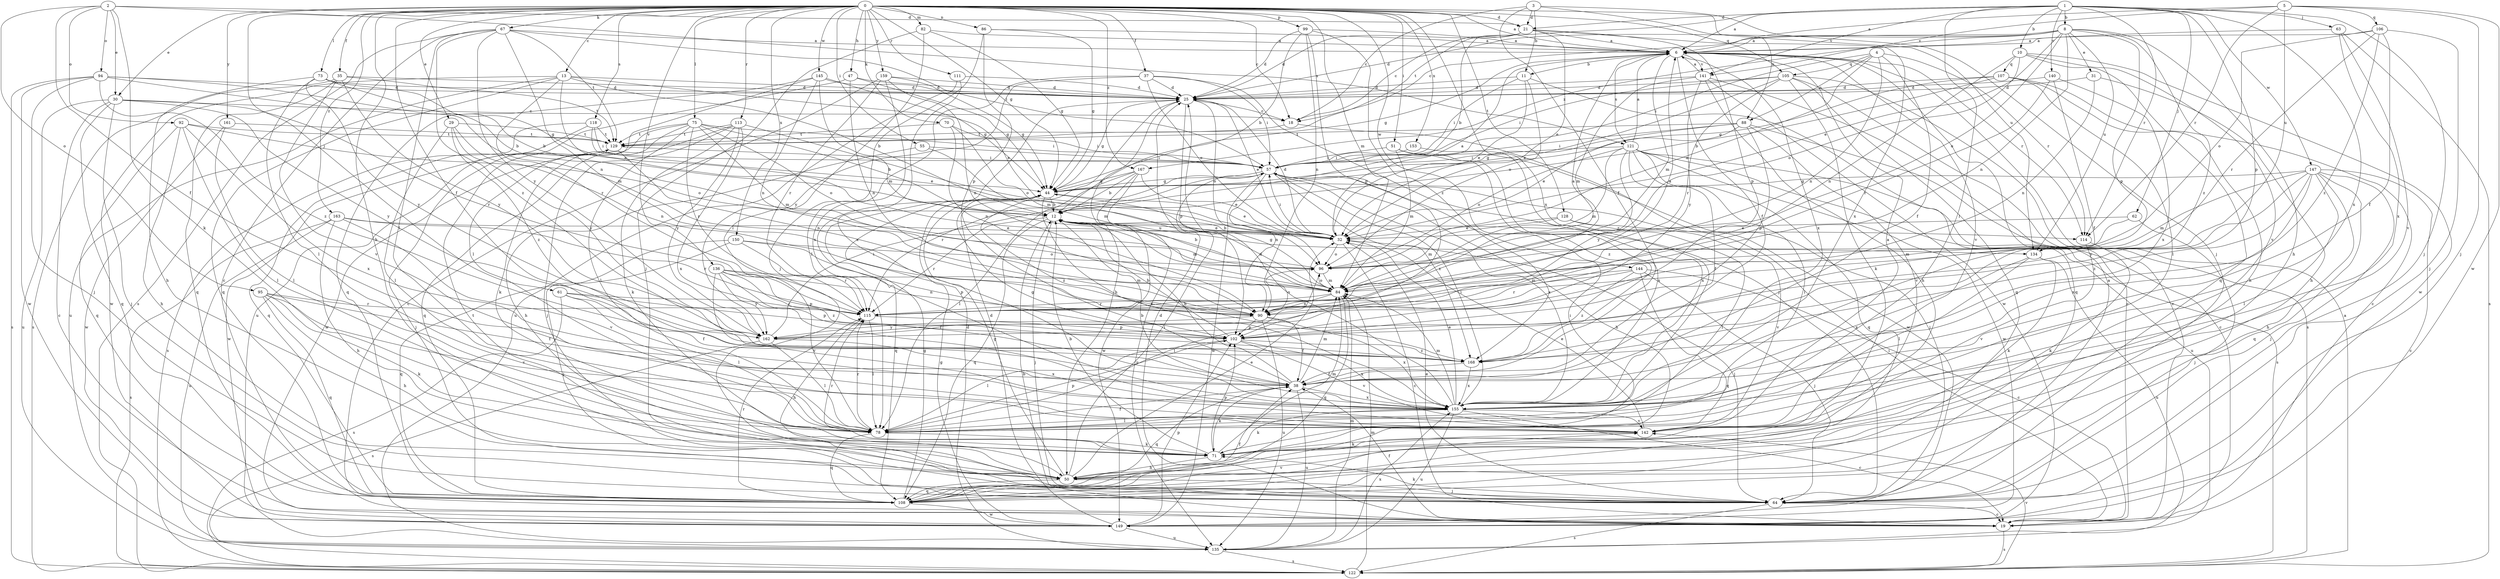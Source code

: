 strict digraph  {
0;
1;
2;
3;
4;
5;
6;
8;
10;
11;
12;
13;
18;
19;
21;
25;
29;
30;
31;
32;
35;
37;
38;
44;
47;
50;
51;
55;
57;
61;
62;
63;
64;
67;
70;
71;
73;
75;
78;
82;
84;
86;
88;
90;
92;
94;
95;
96;
99;
102;
105;
106;
107;
108;
111;
113;
114;
115;
118;
121;
122;
128;
129;
134;
135;
136;
140;
141;
142;
144;
145;
147;
149;
150;
153;
155;
159;
161;
162;
163;
167;
168;
0 -> 6  [label=a];
0 -> 13  [label=c];
0 -> 18  [label=c];
0 -> 21  [label=d];
0 -> 29  [label=e];
0 -> 30  [label=e];
0 -> 35  [label=f];
0 -> 37  [label=f];
0 -> 38  [label=f];
0 -> 44  [label=g];
0 -> 47  [label=h];
0 -> 50  [label=h];
0 -> 51  [label=i];
0 -> 55  [label=i];
0 -> 61  [label=j];
0 -> 67  [label=k];
0 -> 70  [label=k];
0 -> 73  [label=l];
0 -> 75  [label=l];
0 -> 82  [label=m];
0 -> 84  [label=m];
0 -> 86  [label=n];
0 -> 99  [label=p];
0 -> 105  [label=q];
0 -> 111  [label=r];
0 -> 113  [label=r];
0 -> 118  [label=s];
0 -> 128  [label=t];
0 -> 134  [label=u];
0 -> 136  [label=v];
0 -> 144  [label=w];
0 -> 145  [label=w];
0 -> 150  [label=x];
0 -> 153  [label=x];
0 -> 155  [label=x];
0 -> 159  [label=y];
0 -> 161  [label=y];
0 -> 163  [label=z];
0 -> 167  [label=z];
1 -> 6  [label=a];
1 -> 8  [label=b];
1 -> 10  [label=b];
1 -> 21  [label=d];
1 -> 62  [label=j];
1 -> 63  [label=j];
1 -> 64  [label=j];
1 -> 78  [label=l];
1 -> 102  [label=p];
1 -> 114  [label=r];
1 -> 129  [label=t];
1 -> 140  [label=v];
1 -> 141  [label=v];
1 -> 147  [label=w];
1 -> 155  [label=x];
2 -> 21  [label=d];
2 -> 30  [label=e];
2 -> 38  [label=f];
2 -> 71  [label=k];
2 -> 92  [label=o];
2 -> 94  [label=o];
2 -> 95  [label=o];
2 -> 121  [label=s];
3 -> 11  [label=b];
3 -> 18  [label=c];
3 -> 21  [label=d];
3 -> 38  [label=f];
3 -> 64  [label=j];
3 -> 88  [label=n];
4 -> 38  [label=f];
4 -> 57  [label=i];
4 -> 88  [label=n];
4 -> 90  [label=n];
4 -> 96  [label=o];
4 -> 105  [label=q];
4 -> 114  [label=r];
5 -> 6  [label=a];
5 -> 64  [label=j];
5 -> 106  [label=q];
5 -> 114  [label=r];
5 -> 134  [label=u];
5 -> 141  [label=v];
5 -> 149  [label=w];
6 -> 11  [label=b];
6 -> 38  [label=f];
6 -> 44  [label=g];
6 -> 84  [label=m];
6 -> 114  [label=r];
6 -> 121  [label=s];
6 -> 141  [label=v];
6 -> 142  [label=v];
6 -> 155  [label=x];
8 -> 6  [label=a];
8 -> 18  [label=c];
8 -> 25  [label=d];
8 -> 31  [label=e];
8 -> 32  [label=e];
8 -> 50  [label=h];
8 -> 90  [label=n];
8 -> 96  [label=o];
8 -> 102  [label=p];
8 -> 134  [label=u];
8 -> 167  [label=z];
8 -> 168  [label=z];
10 -> 90  [label=n];
10 -> 96  [label=o];
10 -> 107  [label=q];
10 -> 108  [label=q];
10 -> 142  [label=v];
10 -> 149  [label=w];
11 -> 25  [label=d];
11 -> 32  [label=e];
11 -> 57  [label=i];
11 -> 96  [label=o];
11 -> 108  [label=q];
12 -> 32  [label=e];
12 -> 64  [label=j];
12 -> 84  [label=m];
12 -> 108  [label=q];
12 -> 114  [label=r];
12 -> 115  [label=r];
12 -> 134  [label=u];
13 -> 12  [label=b];
13 -> 25  [label=d];
13 -> 32  [label=e];
13 -> 44  [label=g];
13 -> 108  [label=q];
13 -> 115  [label=r];
13 -> 135  [label=u];
13 -> 149  [label=w];
18 -> 129  [label=t];
18 -> 149  [label=w];
19 -> 12  [label=b];
19 -> 25  [label=d];
19 -> 38  [label=f];
19 -> 57  [label=i];
19 -> 122  [label=s];
21 -> 6  [label=a];
21 -> 12  [label=b];
21 -> 18  [label=c];
21 -> 25  [label=d];
21 -> 32  [label=e];
21 -> 102  [label=p];
21 -> 155  [label=x];
25 -> 18  [label=c];
25 -> 32  [label=e];
25 -> 44  [label=g];
25 -> 50  [label=h];
25 -> 96  [label=o];
25 -> 102  [label=p];
29 -> 78  [label=l];
29 -> 90  [label=n];
29 -> 129  [label=t];
29 -> 162  [label=y];
29 -> 168  [label=z];
30 -> 18  [label=c];
30 -> 19  [label=c];
30 -> 64  [label=j];
30 -> 108  [label=q];
30 -> 115  [label=r];
30 -> 135  [label=u];
30 -> 162  [label=y];
31 -> 25  [label=d];
31 -> 50  [label=h];
31 -> 90  [label=n];
32 -> 6  [label=a];
32 -> 12  [label=b];
32 -> 19  [label=c];
32 -> 25  [label=d];
32 -> 57  [label=i];
32 -> 64  [label=j];
32 -> 96  [label=o];
35 -> 25  [label=d];
35 -> 108  [label=q];
35 -> 122  [label=s];
35 -> 129  [label=t];
35 -> 142  [label=v];
35 -> 162  [label=y];
37 -> 25  [label=d];
37 -> 32  [label=e];
37 -> 57  [label=i];
37 -> 64  [label=j];
37 -> 78  [label=l];
37 -> 162  [label=y];
38 -> 12  [label=b];
38 -> 44  [label=g];
38 -> 71  [label=k];
38 -> 84  [label=m];
38 -> 108  [label=q];
38 -> 135  [label=u];
38 -> 155  [label=x];
44 -> 12  [label=b];
44 -> 32  [label=e];
44 -> 108  [label=q];
44 -> 155  [label=x];
44 -> 168  [label=z];
47 -> 25  [label=d];
47 -> 44  [label=g];
47 -> 90  [label=n];
47 -> 135  [label=u];
50 -> 32  [label=e];
50 -> 44  [label=g];
50 -> 57  [label=i];
50 -> 64  [label=j];
50 -> 108  [label=q];
50 -> 129  [label=t];
51 -> 57  [label=i];
51 -> 64  [label=j];
51 -> 84  [label=m];
51 -> 155  [label=x];
51 -> 168  [label=z];
55 -> 50  [label=h];
55 -> 57  [label=i];
55 -> 84  [label=m];
57 -> 44  [label=g];
57 -> 50  [label=h];
57 -> 90  [label=n];
57 -> 115  [label=r];
57 -> 149  [label=w];
57 -> 155  [label=x];
57 -> 168  [label=z];
61 -> 38  [label=f];
61 -> 78  [label=l];
61 -> 102  [label=p];
61 -> 115  [label=r];
61 -> 122  [label=s];
62 -> 32  [label=e];
62 -> 64  [label=j];
62 -> 84  [label=m];
63 -> 6  [label=a];
63 -> 122  [label=s];
63 -> 142  [label=v];
63 -> 155  [label=x];
64 -> 6  [label=a];
64 -> 19  [label=c];
64 -> 32  [label=e];
64 -> 71  [label=k];
64 -> 122  [label=s];
67 -> 6  [label=a];
67 -> 19  [label=c];
67 -> 57  [label=i];
67 -> 78  [label=l];
67 -> 90  [label=n];
67 -> 122  [label=s];
67 -> 129  [label=t];
67 -> 162  [label=y];
67 -> 168  [label=z];
70 -> 57  [label=i];
70 -> 84  [label=m];
70 -> 90  [label=n];
70 -> 129  [label=t];
71 -> 12  [label=b];
71 -> 50  [label=h];
71 -> 57  [label=i];
71 -> 84  [label=m];
71 -> 102  [label=p];
71 -> 115  [label=r];
73 -> 12  [label=b];
73 -> 25  [label=d];
73 -> 44  [label=g];
73 -> 50  [label=h];
73 -> 78  [label=l];
73 -> 162  [label=y];
75 -> 12  [label=b];
75 -> 57  [label=i];
75 -> 71  [label=k];
75 -> 78  [label=l];
75 -> 84  [label=m];
75 -> 96  [label=o];
75 -> 115  [label=r];
75 -> 129  [label=t];
75 -> 149  [label=w];
78 -> 38  [label=f];
78 -> 71  [label=k];
78 -> 102  [label=p];
78 -> 108  [label=q];
78 -> 115  [label=r];
82 -> 6  [label=a];
82 -> 44  [label=g];
82 -> 64  [label=j];
82 -> 78  [label=l];
84 -> 44  [label=g];
84 -> 90  [label=n];
84 -> 96  [label=o];
84 -> 108  [label=q];
84 -> 115  [label=r];
86 -> 6  [label=a];
86 -> 44  [label=g];
86 -> 64  [label=j];
86 -> 102  [label=p];
88 -> 19  [label=c];
88 -> 32  [label=e];
88 -> 44  [label=g];
88 -> 57  [label=i];
88 -> 102  [label=p];
88 -> 129  [label=t];
88 -> 142  [label=v];
90 -> 6  [label=a];
90 -> 38  [label=f];
90 -> 96  [label=o];
90 -> 102  [label=p];
90 -> 135  [label=u];
90 -> 155  [label=x];
90 -> 162  [label=y];
92 -> 50  [label=h];
92 -> 78  [label=l];
92 -> 96  [label=o];
92 -> 108  [label=q];
92 -> 129  [label=t];
92 -> 155  [label=x];
94 -> 12  [label=b];
94 -> 25  [label=d];
94 -> 64  [label=j];
94 -> 84  [label=m];
94 -> 122  [label=s];
94 -> 149  [label=w];
94 -> 168  [label=z];
95 -> 38  [label=f];
95 -> 50  [label=h];
95 -> 71  [label=k];
95 -> 108  [label=q];
95 -> 115  [label=r];
95 -> 142  [label=v];
96 -> 12  [label=b];
96 -> 78  [label=l];
96 -> 84  [label=m];
99 -> 6  [label=a];
99 -> 12  [label=b];
99 -> 25  [label=d];
99 -> 90  [label=n];
99 -> 102  [label=p];
99 -> 168  [label=z];
102 -> 12  [label=b];
102 -> 78  [label=l];
102 -> 142  [label=v];
102 -> 155  [label=x];
102 -> 168  [label=z];
105 -> 19  [label=c];
105 -> 25  [label=d];
105 -> 32  [label=e];
105 -> 57  [label=i];
105 -> 71  [label=k];
105 -> 108  [label=q];
105 -> 115  [label=r];
105 -> 122  [label=s];
106 -> 6  [label=a];
106 -> 38  [label=f];
106 -> 64  [label=j];
106 -> 96  [label=o];
106 -> 115  [label=r];
106 -> 168  [label=z];
107 -> 12  [label=b];
107 -> 19  [label=c];
107 -> 25  [label=d];
107 -> 44  [label=g];
107 -> 50  [label=h];
107 -> 78  [label=l];
108 -> 38  [label=f];
108 -> 44  [label=g];
108 -> 115  [label=r];
108 -> 142  [label=v];
108 -> 149  [label=w];
111 -> 25  [label=d];
111 -> 135  [label=u];
111 -> 155  [label=x];
113 -> 64  [label=j];
113 -> 71  [label=k];
113 -> 96  [label=o];
113 -> 108  [label=q];
113 -> 129  [label=t];
113 -> 155  [label=x];
113 -> 162  [label=y];
114 -> 71  [label=k];
114 -> 142  [label=v];
115 -> 6  [label=a];
115 -> 50  [label=h];
115 -> 78  [label=l];
115 -> 102  [label=p];
118 -> 32  [label=e];
118 -> 57  [label=i];
118 -> 108  [label=q];
118 -> 122  [label=s];
118 -> 129  [label=t];
121 -> 6  [label=a];
121 -> 38  [label=f];
121 -> 57  [label=i];
121 -> 78  [label=l];
121 -> 84  [label=m];
121 -> 96  [label=o];
121 -> 108  [label=q];
121 -> 122  [label=s];
121 -> 135  [label=u];
121 -> 149  [label=w];
121 -> 162  [label=y];
122 -> 6  [label=a];
122 -> 84  [label=m];
122 -> 142  [label=v];
128 -> 32  [label=e];
128 -> 78  [label=l];
128 -> 84  [label=m];
128 -> 142  [label=v];
129 -> 57  [label=i];
129 -> 64  [label=j];
129 -> 90  [label=n];
129 -> 149  [label=w];
134 -> 71  [label=k];
134 -> 78  [label=l];
134 -> 135  [label=u];
134 -> 155  [label=x];
135 -> 25  [label=d];
135 -> 84  [label=m];
135 -> 122  [label=s];
135 -> 155  [label=x];
136 -> 38  [label=f];
136 -> 84  [label=m];
136 -> 90  [label=n];
136 -> 102  [label=p];
136 -> 142  [label=v];
136 -> 162  [label=y];
136 -> 168  [label=z];
140 -> 25  [label=d];
140 -> 38  [label=f];
140 -> 115  [label=r];
140 -> 155  [label=x];
141 -> 6  [label=a];
141 -> 19  [label=c];
141 -> 25  [label=d];
141 -> 50  [label=h];
141 -> 84  [label=m];
141 -> 149  [label=w];
141 -> 162  [label=y];
142 -> 6  [label=a];
142 -> 32  [label=e];
142 -> 71  [label=k];
144 -> 19  [label=c];
144 -> 64  [label=j];
144 -> 84  [label=m];
144 -> 108  [label=q];
144 -> 115  [label=r];
144 -> 168  [label=z];
145 -> 25  [label=d];
145 -> 32  [label=e];
145 -> 78  [label=l];
145 -> 84  [label=m];
145 -> 90  [label=n];
145 -> 108  [label=q];
147 -> 19  [label=c];
147 -> 44  [label=g];
147 -> 50  [label=h];
147 -> 64  [label=j];
147 -> 78  [label=l];
147 -> 84  [label=m];
147 -> 108  [label=q];
147 -> 155  [label=x];
147 -> 162  [label=y];
147 -> 168  [label=z];
149 -> 25  [label=d];
149 -> 44  [label=g];
149 -> 102  [label=p];
149 -> 135  [label=u];
150 -> 64  [label=j];
150 -> 96  [label=o];
150 -> 102  [label=p];
150 -> 108  [label=q];
150 -> 115  [label=r];
153 -> 57  [label=i];
153 -> 155  [label=x];
155 -> 12  [label=b];
155 -> 19  [label=c];
155 -> 25  [label=d];
155 -> 32  [label=e];
155 -> 57  [label=i];
155 -> 71  [label=k];
155 -> 78  [label=l];
155 -> 84  [label=m];
155 -> 135  [label=u];
155 -> 142  [label=v];
159 -> 19  [label=c];
159 -> 25  [label=d];
159 -> 44  [label=g];
159 -> 90  [label=n];
159 -> 115  [label=r];
159 -> 155  [label=x];
161 -> 78  [label=l];
161 -> 129  [label=t];
161 -> 149  [label=w];
162 -> 57  [label=i];
162 -> 78  [label=l];
162 -> 122  [label=s];
162 -> 155  [label=x];
163 -> 32  [label=e];
163 -> 50  [label=h];
163 -> 115  [label=r];
163 -> 122  [label=s];
163 -> 135  [label=u];
163 -> 142  [label=v];
167 -> 12  [label=b];
167 -> 32  [label=e];
167 -> 44  [label=g];
167 -> 78  [label=l];
167 -> 135  [label=u];
167 -> 149  [label=w];
168 -> 38  [label=f];
168 -> 155  [label=x];
}
